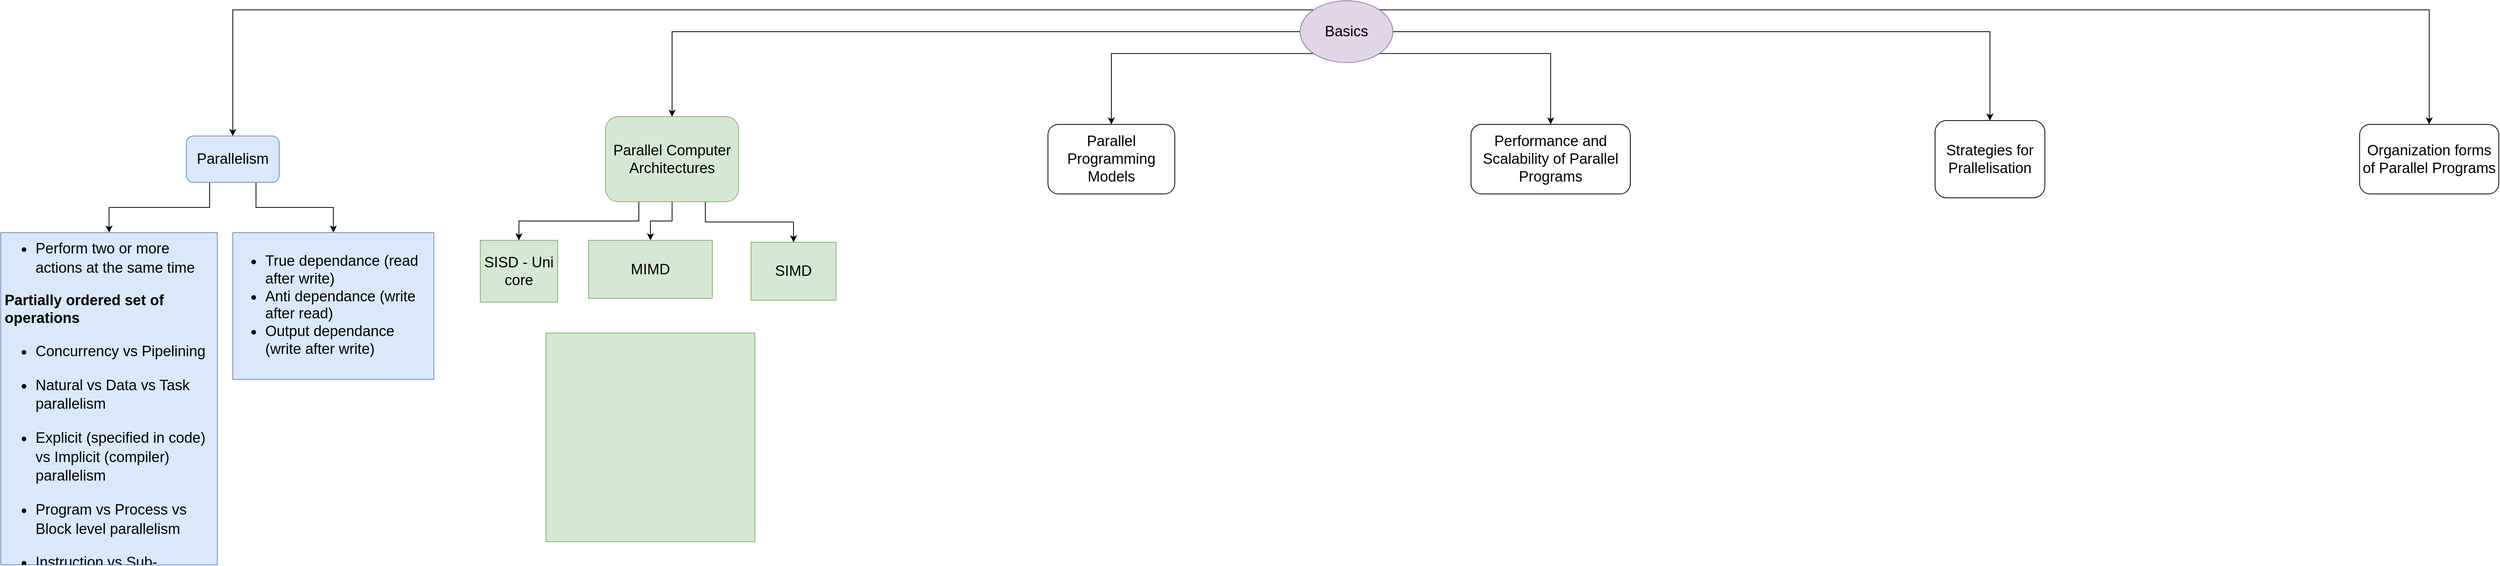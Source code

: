 <mxfile version="20.5.1" type="device"><diagram id="rryhyeo1imtqXMid72wj" name="Page-1"><mxGraphModel dx="2153" dy="713" grid="1" gridSize="10" guides="1" tooltips="1" connect="1" arrows="1" fold="1" page="1" pageScale="1" pageWidth="850" pageHeight="1100" math="0" shadow="0"><root><mxCell id="0"/><mxCell id="1" parent="0"/><mxCell id="7NrgCCHLvbwxpLhnIUNl-22" style="edgeStyle=orthogonalEdgeStyle;rounded=0;orthogonalLoop=1;jettySize=auto;html=1;exitX=1;exitY=1;exitDx=0;exitDy=0;entryX=0.5;entryY=0;entryDx=0;entryDy=0;fontSize=19;" edge="1" parent="1" source="7NrgCCHLvbwxpLhnIUNl-1" target="7NrgCCHLvbwxpLhnIUNl-6"><mxGeometry relative="1" as="geometry"/></mxCell><mxCell id="7NrgCCHLvbwxpLhnIUNl-23" style="edgeStyle=orthogonalEdgeStyle;rounded=0;orthogonalLoop=1;jettySize=auto;html=1;exitX=1;exitY=0.5;exitDx=0;exitDy=0;fontSize=19;" edge="1" parent="1" source="7NrgCCHLvbwxpLhnIUNl-1" target="7NrgCCHLvbwxpLhnIUNl-7"><mxGeometry relative="1" as="geometry"/></mxCell><mxCell id="7NrgCCHLvbwxpLhnIUNl-24" style="edgeStyle=orthogonalEdgeStyle;rounded=0;orthogonalLoop=1;jettySize=auto;html=1;exitX=1;exitY=0;exitDx=0;exitDy=0;entryX=0.5;entryY=0;entryDx=0;entryDy=0;fontSize=19;" edge="1" parent="1" source="7NrgCCHLvbwxpLhnIUNl-1" target="7NrgCCHLvbwxpLhnIUNl-3"><mxGeometry relative="1" as="geometry"/></mxCell><mxCell id="7NrgCCHLvbwxpLhnIUNl-25" style="edgeStyle=orthogonalEdgeStyle;rounded=0;orthogonalLoop=1;jettySize=auto;html=1;exitX=0;exitY=0;exitDx=0;exitDy=0;entryX=0.5;entryY=0;entryDx=0;entryDy=0;fontSize=19;" edge="1" parent="1" source="7NrgCCHLvbwxpLhnIUNl-1" target="7NrgCCHLvbwxpLhnIUNl-2"><mxGeometry relative="1" as="geometry"/></mxCell><mxCell id="7NrgCCHLvbwxpLhnIUNl-26" style="edgeStyle=orthogonalEdgeStyle;rounded=0;orthogonalLoop=1;jettySize=auto;html=1;exitX=0;exitY=1;exitDx=0;exitDy=0;entryX=0.5;entryY=0;entryDx=0;entryDy=0;fontSize=19;" edge="1" parent="1" source="7NrgCCHLvbwxpLhnIUNl-1" target="7NrgCCHLvbwxpLhnIUNl-5"><mxGeometry relative="1" as="geometry"/></mxCell><mxCell id="7NrgCCHLvbwxpLhnIUNl-27" style="edgeStyle=orthogonalEdgeStyle;rounded=0;orthogonalLoop=1;jettySize=auto;html=1;exitX=0;exitY=0.5;exitDx=0;exitDy=0;fontSize=19;" edge="1" parent="1" source="7NrgCCHLvbwxpLhnIUNl-1" target="7NrgCCHLvbwxpLhnIUNl-4"><mxGeometry relative="1" as="geometry"/></mxCell><mxCell id="7NrgCCHLvbwxpLhnIUNl-1" value="Basics" style="ellipse;whiteSpace=wrap;html=1;fontSize=19;fillColor=#e1d5e7;strokeColor=#9673a6;" vertex="1" parent="1"><mxGeometry x="1520" y="50" width="120" height="80" as="geometry"/></mxCell><mxCell id="7NrgCCHLvbwxpLhnIUNl-44" style="edgeStyle=orthogonalEdgeStyle;rounded=0;orthogonalLoop=1;jettySize=auto;html=1;exitX=0.75;exitY=1;exitDx=0;exitDy=0;entryX=0.5;entryY=0;entryDx=0;entryDy=0;fontSize=19;fontColor=#000000;" edge="1" parent="1" source="7NrgCCHLvbwxpLhnIUNl-2" target="7NrgCCHLvbwxpLhnIUNl-34"><mxGeometry relative="1" as="geometry"/></mxCell><mxCell id="7NrgCCHLvbwxpLhnIUNl-45" style="edgeStyle=orthogonalEdgeStyle;rounded=0;orthogonalLoop=1;jettySize=auto;html=1;exitX=0.25;exitY=1;exitDx=0;exitDy=0;entryX=0.5;entryY=0;entryDx=0;entryDy=0;fontSize=19;fontColor=#000000;" edge="1" parent="1" source="7NrgCCHLvbwxpLhnIUNl-2" target="7NrgCCHLvbwxpLhnIUNl-28"><mxGeometry relative="1" as="geometry"/></mxCell><mxCell id="7NrgCCHLvbwxpLhnIUNl-2" value="Parallelism" style="rounded=1;whiteSpace=wrap;html=1;flipH=1;fontSize=19;fillColor=#dae8fc;strokeColor=#6c8ebf;" vertex="1" parent="1"><mxGeometry x="80" y="225" width="120" height="60" as="geometry"/></mxCell><mxCell id="7NrgCCHLvbwxpLhnIUNl-3" value="Organization forms of Parallel Programs" style="rounded=1;whiteSpace=wrap;html=1;fontSize=19;" vertex="1" parent="1"><mxGeometry x="2890" y="210" width="180" height="90" as="geometry"/></mxCell><mxCell id="7NrgCCHLvbwxpLhnIUNl-43" style="edgeStyle=orthogonalEdgeStyle;rounded=0;orthogonalLoop=1;jettySize=auto;html=1;entryX=0.5;entryY=0;entryDx=0;entryDy=0;fontSize=19;fontColor=#000000;exitX=0.25;exitY=1;exitDx=0;exitDy=0;" edge="1" parent="1" source="7NrgCCHLvbwxpLhnIUNl-4" target="7NrgCCHLvbwxpLhnIUNl-42"><mxGeometry relative="1" as="geometry"/></mxCell><mxCell id="7NrgCCHLvbwxpLhnIUNl-48" style="edgeStyle=orthogonalEdgeStyle;rounded=0;orthogonalLoop=1;jettySize=auto;html=1;exitX=0.5;exitY=1;exitDx=0;exitDy=0;entryX=0.5;entryY=0;entryDx=0;entryDy=0;fontSize=19;fontColor=#000000;" edge="1" parent="1" source="7NrgCCHLvbwxpLhnIUNl-4" target="7NrgCCHLvbwxpLhnIUNl-47"><mxGeometry relative="1" as="geometry"/></mxCell><mxCell id="7NrgCCHLvbwxpLhnIUNl-49" style="edgeStyle=orthogonalEdgeStyle;rounded=0;orthogonalLoop=1;jettySize=auto;html=1;exitX=0.75;exitY=1;exitDx=0;exitDy=0;entryX=0.5;entryY=0;entryDx=0;entryDy=0;fontSize=19;fontColor=#000000;" edge="1" parent="1" source="7NrgCCHLvbwxpLhnIUNl-4" target="7NrgCCHLvbwxpLhnIUNl-46"><mxGeometry relative="1" as="geometry"/></mxCell><mxCell id="7NrgCCHLvbwxpLhnIUNl-4" value="Parallel Computer Architectures" style="rounded=1;whiteSpace=wrap;html=1;flipH=1;fontSize=19;fillColor=#d5e8d4;strokeColor=#82b366;" vertex="1" parent="1"><mxGeometry x="622" y="200" width="172" height="110" as="geometry"/></mxCell><mxCell id="7NrgCCHLvbwxpLhnIUNl-5" value="Parallel Programming Models" style="rounded=1;whiteSpace=wrap;html=1;flipH=1;fontSize=19;" vertex="1" parent="1"><mxGeometry x="1194" y="210" width="164" height="90" as="geometry"/></mxCell><mxCell id="7NrgCCHLvbwxpLhnIUNl-6" value="Performance and Scalability of Parallel Programs" style="rounded=1;whiteSpace=wrap;html=1;flipH=1;fontSize=19;" vertex="1" parent="1"><mxGeometry x="1741" y="210" width="206" height="90" as="geometry"/></mxCell><mxCell id="7NrgCCHLvbwxpLhnIUNl-7" value="Strategies for Prallelisation" style="rounded=1;whiteSpace=wrap;html=1;flipH=1;fontSize=19;" vertex="1" parent="1"><mxGeometry x="2341" y="205" width="142" height="100" as="geometry"/></mxCell><mxCell id="7NrgCCHLvbwxpLhnIUNl-28" value="&lt;p style=&quot;&quot;&gt;&lt;/p&gt;&lt;ul style=&quot;line-height: 1.3;&quot;&gt;&lt;li&gt;Perform two or more actions at the same time&lt;/li&gt;&lt;/ul&gt;&lt;div&gt;&lt;b&gt;Partially ordered set of operations&lt;/b&gt;&lt;/div&gt;&lt;ul style=&quot;line-height: 1.3;&quot;&gt;&lt;li&gt;Concurrency vs Pipelining&lt;/li&gt;&lt;/ul&gt;&lt;ul style=&quot;line-height: 1.3;&quot;&gt;&lt;li&gt;Natural vs Data vs Task parallelism&amp;nbsp;&lt;/li&gt;&lt;/ul&gt;&lt;ul style=&quot;line-height: 1.3;&quot;&gt;&lt;li&gt;Explicit (specified in code) vs Implicit (compiler) parallelism&lt;/li&gt;&lt;/ul&gt;&lt;ul style=&quot;line-height: 1.3;&quot;&gt;&lt;li&gt;Program vs Process vs Block level parallelism&lt;/li&gt;&lt;/ul&gt;&lt;ul style=&quot;line-height: 1.3;&quot;&gt;&lt;li&gt;Instruction vs Sub-operation level&lt;/li&gt;&lt;/ul&gt;&lt;p&gt;&lt;/p&gt;" style="text;html=1;strokeColor=#6c8ebf;fillColor=#dae8fc;spacing=5;spacingTop=-20;whiteSpace=wrap;overflow=hidden;rounded=0;fontSize=19;" vertex="1" parent="1"><mxGeometry x="-160" y="350" width="280" height="430" as="geometry"/></mxCell><mxCell id="7NrgCCHLvbwxpLhnIUNl-34" value="&lt;ul&gt;&lt;li&gt;True dependance (read after write)&lt;/li&gt;&lt;li&gt;Anti dependance (write after read)&lt;/li&gt;&lt;li&gt;Output dependance (write after write)&lt;/li&gt;&lt;/ul&gt;&lt;div&gt;&lt;br&gt;&lt;/div&gt;&lt;div&gt;&lt;br&gt;&lt;/div&gt;&lt;div&gt;&lt;br&gt;&lt;/div&gt;" style="rounded=0;whiteSpace=wrap;html=1;fontSize=19;fillColor=#dae8fc;strokeColor=#6c8ebf;align=left;verticalAlign=top;" vertex="1" parent="1"><mxGeometry x="140" y="350" width="260" height="190" as="geometry"/></mxCell><mxCell id="7NrgCCHLvbwxpLhnIUNl-42" value="&lt;div style=&quot;&quot;&gt;&lt;span style=&quot;background-color: initial;&quot;&gt;SISD - Uni core&lt;/span&gt;&lt;/div&gt;" style="rounded=0;whiteSpace=wrap;html=1;fontSize=19;fillColor=#d5e8d4;strokeColor=#82b366;align=center;verticalAlign=middle;" vertex="1" parent="1"><mxGeometry x="460" y="360" width="100" height="80" as="geometry"/></mxCell><mxCell id="7NrgCCHLvbwxpLhnIUNl-46" value="SIMD" style="rounded=0;whiteSpace=wrap;html=1;fontSize=19;fillColor=#d5e8d4;strokeColor=#82b366;align=center;verticalAlign=middle;" vertex="1" parent="1"><mxGeometry x="810" y="362.5" width="110" height="75" as="geometry"/></mxCell><mxCell id="7NrgCCHLvbwxpLhnIUNl-47" value="MIMD" style="rounded=0;whiteSpace=wrap;html=1;fontSize=19;fillColor=#d5e8d4;strokeColor=#82b366;align=center;verticalAlign=middle;" vertex="1" parent="1"><mxGeometry x="600" y="360" width="160" height="75" as="geometry"/></mxCell><mxCell id="7NrgCCHLvbwxpLhnIUNl-52" value="" style="whiteSpace=wrap;html=1;fontSize=19;fillColor=#d5e8d4;strokeColor=#82b366;rounded=0;fontColor=#000000;" vertex="1" parent="1"><mxGeometry x="545" y="480" width="270" height="270" as="geometry"/></mxCell></root></mxGraphModel></diagram></mxfile>